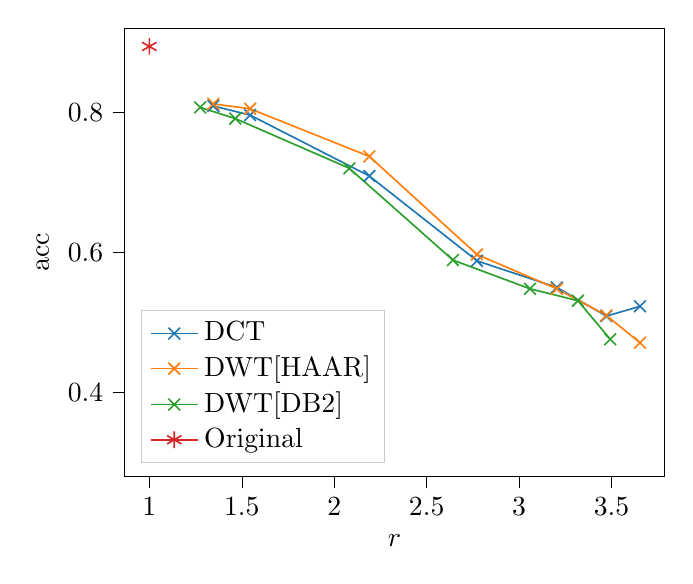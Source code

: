 % This file was created with tikzplotlib v0.10.1.
\begin{tikzpicture}

\definecolor{crimson2143940}{RGB}{214,39,40}
\definecolor{darkgray176}{RGB}{176,176,176}
\definecolor{darkorange25512714}{RGB}{255,127,14}
\definecolor{forestgreen4416044}{RGB}{44,160,44}
\definecolor{lightgray204}{RGB}{204,204,204}
\definecolor{steelblue31119180}{RGB}{31,119,180}

\begin{axis}[
legend cell align={left},
legend style={
  fill opacity=0.8,
  draw opacity=1,
  text opacity=1,
  at={(0.03,0.03)},
  anchor=south west,
  draw=lightgray204
},
tick align=outside,
tick pos=left,
x grid style={darkgray176},
xlabel={\(\displaystyle r\)},
xmin=0.867, xmax=3.786,
xtick style={color=black},
y grid style={darkgray176},
ylabel={acc},
ymin=0.28, ymax=0.92,
ytick style={color=black}
]
\addplot [semithick, steelblue31119180, mark=x, mark size=3.0, mark options={solid}]
table {%
3.654 0.523
3.472 0.509
3.204 0.55
2.772 0.588
2.19 0.709
1.545 0.796
1.346 0.809
};
\addlegendentry{DCT}
\addplot [semithick, darkorange25512714, mark=x, mark size=3.0, mark options={solid}]
table {%
3.654 0.471
3.472 0.51
3.204 0.548
2.772 0.597
2.19 0.737
1.545 0.805
1.346 0.812
};
\addlegendentry{DWT[HAAR]}
\addplot [semithick, forestgreen4416044, mark=x, mark size=3.0, mark options={solid}]
table {%
3.493 0.476
3.318 0.531
3.059 0.548
2.642 0.589
2.082 0.72
1.465 0.791
1.275 0.807
};
\addlegendentry{DWT[DB2]}
\addplot [semithick, crimson2143940, mark=asterisk, mark size=3.0, mark options={solid}]
table {%
1.0 0.894
};
\addlegendentry{Original}
\end{axis}

\end{tikzpicture}
